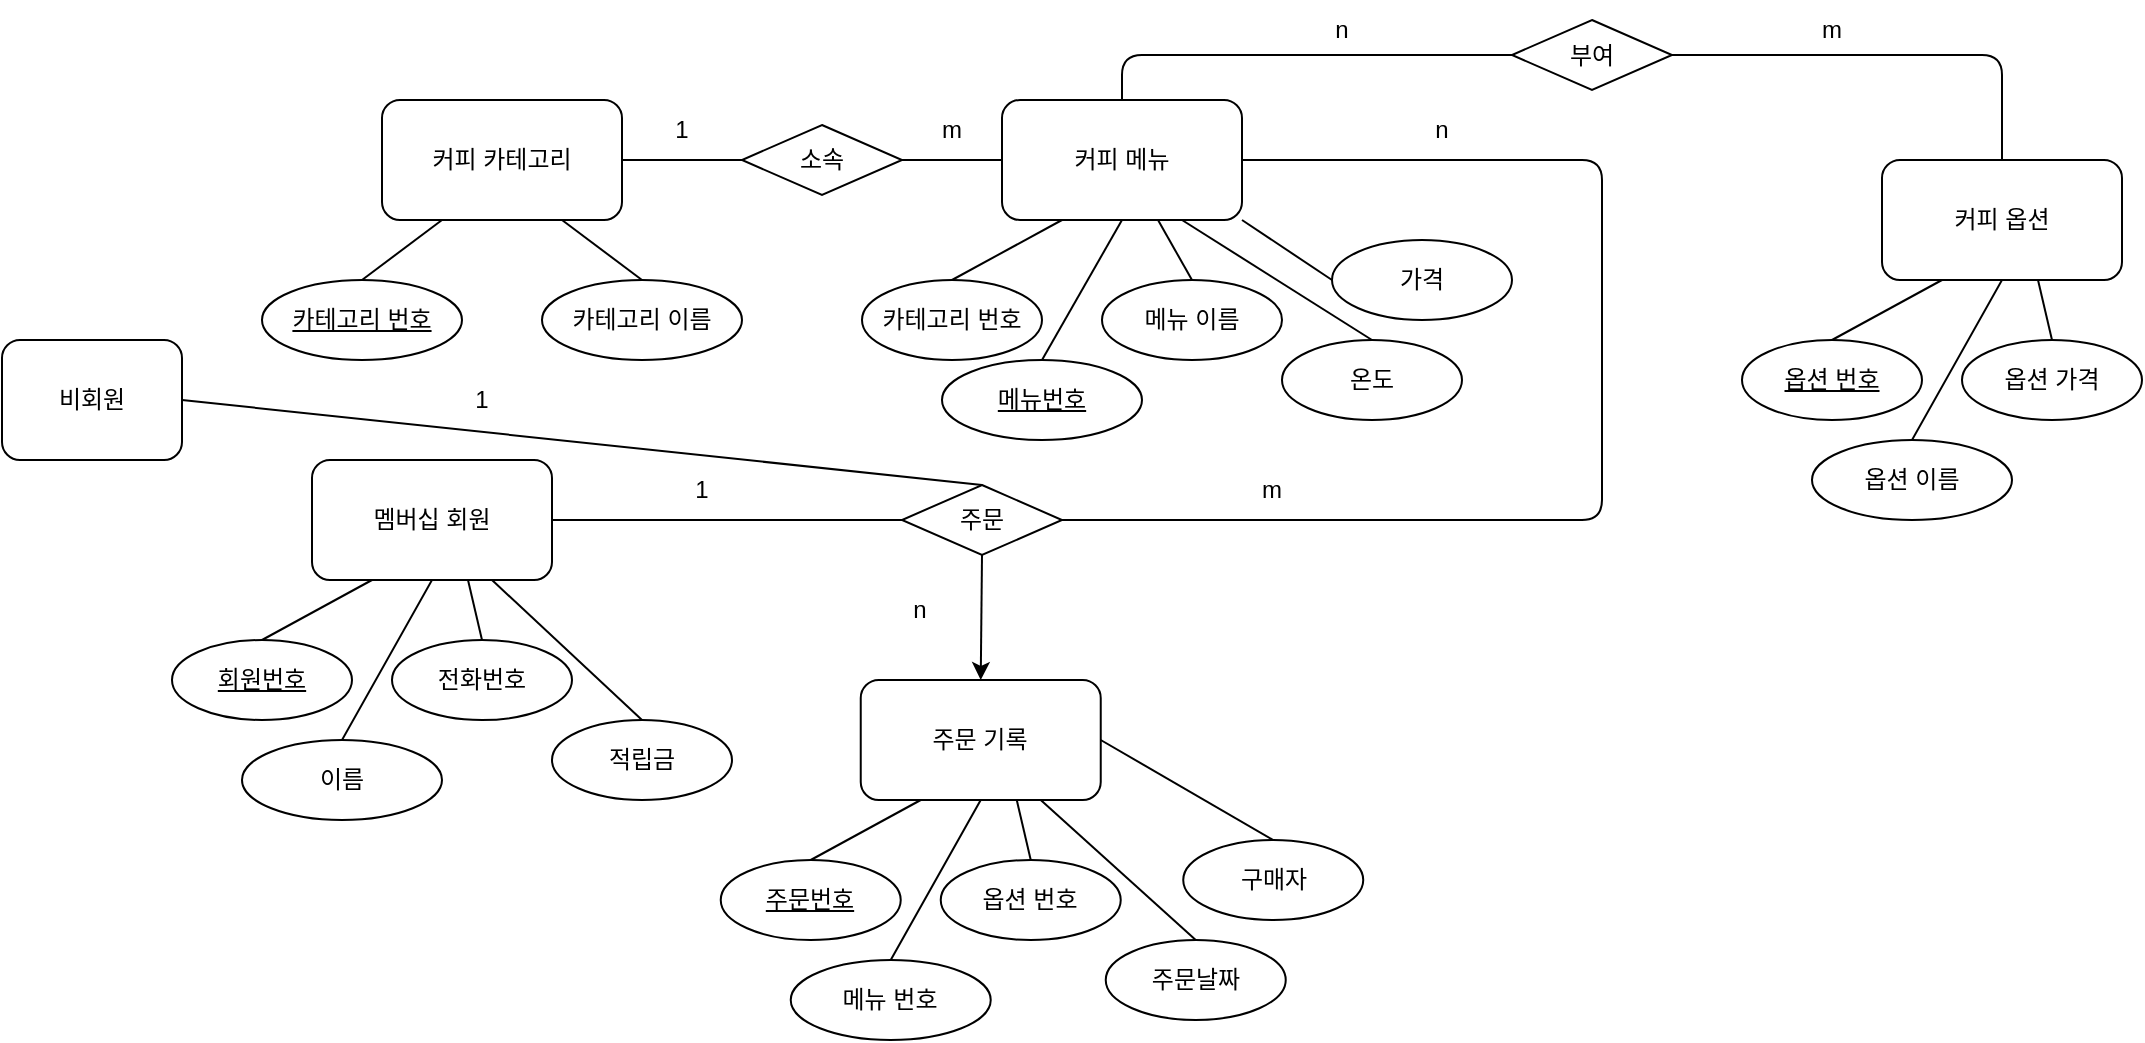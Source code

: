 <mxfile version="18.1.1" type="github">
  <diagram id="R2lEEEUBdFMjLlhIrx00" name="Page-1">
    <mxGraphModel dx="2223" dy="1931" grid="1" gridSize="10" guides="1" tooltips="1" connect="1" arrows="1" fold="1" page="1" pageScale="1" pageWidth="827" pageHeight="1169" math="0" shadow="0" extFonts="Permanent Marker^https://fonts.googleapis.com/css?family=Permanent+Marker">
      <root>
        <mxCell id="0" />
        <mxCell id="1" parent="0" />
        <mxCell id="VNDyjXSrR8N72qDSLMql-7" value="커피 카테고리" style="rounded=1;whiteSpace=wrap;html=1;gradientColor=none;direction=east;rotation=0;flipV=1;flipH=1;" parent="1" vertex="1">
          <mxGeometry x="-350" y="-820" width="120" height="60" as="geometry" />
        </mxCell>
        <mxCell id="VNDyjXSrR8N72qDSLMql-9" value="" style="endArrow=none;html=1;rounded=0;exitX=0.5;exitY=0;exitDx=0;exitDy=0;entryX=0.25;entryY=1;entryDx=0;entryDy=0;" parent="1" source="VNDyjXSrR8N72qDSLMql-10" target="VNDyjXSrR8N72qDSLMql-7" edge="1">
          <mxGeometry width="50" height="50" relative="1" as="geometry">
            <mxPoint x="-370" y="-690" as="sourcePoint" />
            <mxPoint x="-270" y="-780" as="targetPoint" />
          </mxGeometry>
        </mxCell>
        <mxCell id="VNDyjXSrR8N72qDSLMql-10" value="&lt;u&gt;카테고리 번호&lt;/u&gt;" style="ellipse;whiteSpace=wrap;html=1;rounded=0;" parent="1" vertex="1">
          <mxGeometry x="-410" y="-730" width="100" height="40" as="geometry" />
        </mxCell>
        <mxCell id="VNDyjXSrR8N72qDSLMql-12" value="카테고리 이름" style="ellipse;whiteSpace=wrap;html=1;rounded=0;" parent="1" vertex="1">
          <mxGeometry x="-270" y="-730" width="100" height="40" as="geometry" />
        </mxCell>
        <mxCell id="VNDyjXSrR8N72qDSLMql-13" value="" style="endArrow=none;html=1;rounded=0;exitX=0.5;exitY=0;exitDx=0;exitDy=0;entryX=0.75;entryY=1;entryDx=0;entryDy=0;" parent="1" source="VNDyjXSrR8N72qDSLMql-12" target="VNDyjXSrR8N72qDSLMql-7" edge="1">
          <mxGeometry width="50" height="50" relative="1" as="geometry">
            <mxPoint x="-100" y="-570" as="sourcePoint" />
            <mxPoint x="-50" y="-620" as="targetPoint" />
          </mxGeometry>
        </mxCell>
        <mxCell id="VNDyjXSrR8N72qDSLMql-14" value="커피 메뉴" style="rounded=1;whiteSpace=wrap;html=1;" parent="1" vertex="1">
          <mxGeometry x="-40" y="-820" width="120" height="60" as="geometry" />
        </mxCell>
        <mxCell id="VNDyjXSrR8N72qDSLMql-15" value="" style="endArrow=none;html=1;rounded=0;exitX=0.5;exitY=0;exitDx=0;exitDy=0;entryX=0.25;entryY=1;entryDx=0;entryDy=0;" parent="1" source="VNDyjXSrR8N72qDSLMql-16" target="VNDyjXSrR8N72qDSLMql-14" edge="1">
          <mxGeometry width="50" height="50" relative="1" as="geometry">
            <mxPoint x="-40" y="-690" as="sourcePoint" />
            <mxPoint x="10" y="-760" as="targetPoint" />
          </mxGeometry>
        </mxCell>
        <mxCell id="VNDyjXSrR8N72qDSLMql-16" value="카테고리 번호" style="ellipse;whiteSpace=wrap;html=1;rounded=0;" parent="1" vertex="1">
          <mxGeometry x="-110" y="-730" width="90" height="40" as="geometry" />
        </mxCell>
        <mxCell id="VNDyjXSrR8N72qDSLMql-17" value="&lt;u&gt;메뉴번호&lt;/u&gt;" style="ellipse;whiteSpace=wrap;html=1;rounded=0;" parent="1" vertex="1">
          <mxGeometry x="-70" y="-690" width="100" height="40" as="geometry" />
        </mxCell>
        <mxCell id="VNDyjXSrR8N72qDSLMql-18" value="" style="endArrow=none;html=1;rounded=0;exitX=0.5;exitY=0;exitDx=0;exitDy=0;entryX=0.5;entryY=1;entryDx=0;entryDy=0;" parent="1" source="VNDyjXSrR8N72qDSLMql-17" target="VNDyjXSrR8N72qDSLMql-14" edge="1">
          <mxGeometry width="50" height="50" relative="1" as="geometry">
            <mxPoint x="230" y="-570" as="sourcePoint" />
            <mxPoint x="10" y="-760" as="targetPoint" />
          </mxGeometry>
        </mxCell>
        <mxCell id="VNDyjXSrR8N72qDSLMql-19" value="메뉴 이름" style="ellipse;whiteSpace=wrap;html=1;rounded=0;" parent="1" vertex="1">
          <mxGeometry x="10" y="-730" width="90" height="40" as="geometry" />
        </mxCell>
        <mxCell id="VNDyjXSrR8N72qDSLMql-21" value="" style="endArrow=none;html=1;rounded=0;entryX=0.5;entryY=0;entryDx=0;entryDy=0;exitX=0.65;exitY=1;exitDx=0;exitDy=0;exitPerimeter=0;" parent="1" source="VNDyjXSrR8N72qDSLMql-14" target="VNDyjXSrR8N72qDSLMql-19" edge="1">
          <mxGeometry width="50" height="50" relative="1" as="geometry">
            <mxPoint x="60" y="-750" as="sourcePoint" />
            <mxPoint x="-50" y="-620" as="targetPoint" />
          </mxGeometry>
        </mxCell>
        <mxCell id="VNDyjXSrR8N72qDSLMql-22" value="" style="endArrow=none;html=1;rounded=0;entryX=0.5;entryY=0;entryDx=0;entryDy=0;exitX=0.75;exitY=1;exitDx=0;exitDy=0;" parent="1" source="VNDyjXSrR8N72qDSLMql-14" target="VNDyjXSrR8N72qDSLMql-37" edge="1">
          <mxGeometry width="50" height="50" relative="1" as="geometry">
            <mxPoint x="50" y="-770" as="sourcePoint" />
            <mxPoint x="130" y="-700" as="targetPoint" />
          </mxGeometry>
        </mxCell>
        <mxCell id="VNDyjXSrR8N72qDSLMql-23" value="소속" style="rhombus;whiteSpace=wrap;html=1;rounded=0;" parent="1" vertex="1">
          <mxGeometry x="-170" y="-807.5" width="80" height="35" as="geometry" />
        </mxCell>
        <mxCell id="VNDyjXSrR8N72qDSLMql-24" value="" style="endArrow=none;html=1;rounded=0;exitX=1;exitY=0.5;exitDx=0;exitDy=0;entryX=0;entryY=0.5;entryDx=0;entryDy=0;" parent="1" source="VNDyjXSrR8N72qDSLMql-7" target="VNDyjXSrR8N72qDSLMql-23" edge="1">
          <mxGeometry width="50" height="50" relative="1" as="geometry">
            <mxPoint x="-210" y="-780" as="sourcePoint" />
            <mxPoint x="-50" y="-620" as="targetPoint" />
          </mxGeometry>
        </mxCell>
        <mxCell id="VNDyjXSrR8N72qDSLMql-25" value="" style="endArrow=none;html=1;rounded=0;exitX=1;exitY=0.5;exitDx=0;exitDy=0;entryX=0;entryY=0.5;entryDx=0;entryDy=0;" parent="1" source="VNDyjXSrR8N72qDSLMql-23" target="VNDyjXSrR8N72qDSLMql-14" edge="1">
          <mxGeometry width="50" height="50" relative="1" as="geometry">
            <mxPoint x="-220" y="-780" as="sourcePoint" />
            <mxPoint x="-160" y="-780" as="targetPoint" />
          </mxGeometry>
        </mxCell>
        <mxCell id="VNDyjXSrR8N72qDSLMql-27" value="멤버십 회원" style="rounded=1;whiteSpace=wrap;html=1;" parent="1" vertex="1">
          <mxGeometry x="-385" y="-640" width="120" height="60" as="geometry" />
        </mxCell>
        <mxCell id="VNDyjXSrR8N72qDSLMql-28" value="" style="endArrow=none;html=1;rounded=0;exitX=0.5;exitY=0;exitDx=0;exitDy=0;entryX=0.25;entryY=1;entryDx=0;entryDy=0;" parent="1" source="VNDyjXSrR8N72qDSLMql-29" target="VNDyjXSrR8N72qDSLMql-27" edge="1">
          <mxGeometry width="50" height="50" relative="1" as="geometry">
            <mxPoint x="-385" y="-510" as="sourcePoint" />
            <mxPoint x="-335" y="-580" as="targetPoint" />
          </mxGeometry>
        </mxCell>
        <mxCell id="VNDyjXSrR8N72qDSLMql-29" value="&lt;u&gt;회원번호&lt;/u&gt;" style="ellipse;whiteSpace=wrap;html=1;rounded=0;" parent="1" vertex="1">
          <mxGeometry x="-455" y="-550" width="90" height="40" as="geometry" />
        </mxCell>
        <mxCell id="VNDyjXSrR8N72qDSLMql-30" value="이름" style="ellipse;whiteSpace=wrap;html=1;rounded=0;" parent="1" vertex="1">
          <mxGeometry x="-420" y="-500" width="100" height="40" as="geometry" />
        </mxCell>
        <mxCell id="VNDyjXSrR8N72qDSLMql-31" value="" style="endArrow=none;html=1;rounded=0;exitX=0.5;exitY=0;exitDx=0;exitDy=0;entryX=0.5;entryY=1;entryDx=0;entryDy=0;" parent="1" source="VNDyjXSrR8N72qDSLMql-30" target="VNDyjXSrR8N72qDSLMql-27" edge="1">
          <mxGeometry width="50" height="50" relative="1" as="geometry">
            <mxPoint x="-115" y="-390" as="sourcePoint" />
            <mxPoint x="-335" y="-580" as="targetPoint" />
          </mxGeometry>
        </mxCell>
        <mxCell id="VNDyjXSrR8N72qDSLMql-32" value="전화번호" style="ellipse;whiteSpace=wrap;html=1;rounded=0;" parent="1" vertex="1">
          <mxGeometry x="-345" y="-550" width="90" height="40" as="geometry" />
        </mxCell>
        <mxCell id="VNDyjXSrR8N72qDSLMql-33" value="적립금" style="ellipse;whiteSpace=wrap;html=1;rounded=0;" parent="1" vertex="1">
          <mxGeometry x="-265" y="-510" width="90" height="40" as="geometry" />
        </mxCell>
        <mxCell id="VNDyjXSrR8N72qDSLMql-34" value="" style="endArrow=none;html=1;rounded=0;entryX=0.5;entryY=0;entryDx=0;entryDy=0;exitX=0.65;exitY=1;exitDx=0;exitDy=0;exitPerimeter=0;" parent="1" source="VNDyjXSrR8N72qDSLMql-27" target="VNDyjXSrR8N72qDSLMql-32" edge="1">
          <mxGeometry width="50" height="50" relative="1" as="geometry">
            <mxPoint x="-285" y="-570" as="sourcePoint" />
            <mxPoint x="-395" y="-440" as="targetPoint" />
          </mxGeometry>
        </mxCell>
        <mxCell id="VNDyjXSrR8N72qDSLMql-35" value="" style="endArrow=none;html=1;rounded=0;entryX=0.5;entryY=0;entryDx=0;entryDy=0;exitX=0.75;exitY=1;exitDx=0;exitDy=0;" parent="1" source="VNDyjXSrR8N72qDSLMql-27" target="VNDyjXSrR8N72qDSLMql-33" edge="1">
          <mxGeometry width="50" height="50" relative="1" as="geometry">
            <mxPoint x="-295" y="-590" as="sourcePoint" />
            <mxPoint x="-190" y="-540" as="targetPoint" />
          </mxGeometry>
        </mxCell>
        <mxCell id="VNDyjXSrR8N72qDSLMql-37" value="온도" style="ellipse;whiteSpace=wrap;html=1;rounded=0;" parent="1" vertex="1">
          <mxGeometry x="100" y="-700" width="90" height="40" as="geometry" />
        </mxCell>
        <mxCell id="VNDyjXSrR8N72qDSLMql-39" value="1" style="text;html=1;strokeColor=none;fillColor=none;align=center;verticalAlign=middle;whiteSpace=wrap;rounded=0;" parent="1" vertex="1">
          <mxGeometry x="-230" y="-820" width="60" height="30" as="geometry" />
        </mxCell>
        <mxCell id="VNDyjXSrR8N72qDSLMql-40" value="m" style="text;html=1;strokeColor=none;fillColor=none;align=center;verticalAlign=middle;whiteSpace=wrap;rounded=0;" parent="1" vertex="1">
          <mxGeometry x="-95" y="-820" width="60" height="30" as="geometry" />
        </mxCell>
        <mxCell id="VNDyjXSrR8N72qDSLMql-43" value="주문 기록" style="rounded=1;whiteSpace=wrap;html=1;" parent="1" vertex="1">
          <mxGeometry x="-110.63" y="-530" width="120" height="60" as="geometry" />
        </mxCell>
        <mxCell id="VNDyjXSrR8N72qDSLMql-44" value="" style="endArrow=none;html=1;rounded=0;exitX=0.5;exitY=0;exitDx=0;exitDy=0;entryX=0.25;entryY=1;entryDx=0;entryDy=0;" parent="1" source="VNDyjXSrR8N72qDSLMql-45" target="VNDyjXSrR8N72qDSLMql-43" edge="1">
          <mxGeometry width="50" height="50" relative="1" as="geometry">
            <mxPoint x="-110.63" y="-400" as="sourcePoint" />
            <mxPoint x="-60.63" y="-470" as="targetPoint" />
          </mxGeometry>
        </mxCell>
        <mxCell id="VNDyjXSrR8N72qDSLMql-45" value="&lt;u&gt;주문번호&lt;/u&gt;" style="ellipse;whiteSpace=wrap;html=1;rounded=0;" parent="1" vertex="1">
          <mxGeometry x="-180.63" y="-440" width="90" height="40" as="geometry" />
        </mxCell>
        <mxCell id="VNDyjXSrR8N72qDSLMql-46" value="메뉴 번호" style="ellipse;whiteSpace=wrap;html=1;rounded=0;" parent="1" vertex="1">
          <mxGeometry x="-145.63" y="-390" width="100" height="40" as="geometry" />
        </mxCell>
        <mxCell id="VNDyjXSrR8N72qDSLMql-47" value="" style="endArrow=none;html=1;rounded=0;exitX=0.5;exitY=0;exitDx=0;exitDy=0;entryX=0.5;entryY=1;entryDx=0;entryDy=0;" parent="1" source="VNDyjXSrR8N72qDSLMql-46" target="VNDyjXSrR8N72qDSLMql-43" edge="1">
          <mxGeometry width="50" height="50" relative="1" as="geometry">
            <mxPoint x="159.37" y="-280" as="sourcePoint" />
            <mxPoint x="-60.63" y="-470" as="targetPoint" />
          </mxGeometry>
        </mxCell>
        <mxCell id="VNDyjXSrR8N72qDSLMql-48" value="옵션 번호" style="ellipse;whiteSpace=wrap;html=1;rounded=0;" parent="1" vertex="1">
          <mxGeometry x="-70.63" y="-440" width="90" height="40" as="geometry" />
        </mxCell>
        <mxCell id="VNDyjXSrR8N72qDSLMql-49" value="주문날짜" style="ellipse;whiteSpace=wrap;html=1;rounded=0;" parent="1" vertex="1">
          <mxGeometry x="11.87" y="-400" width="90" height="40" as="geometry" />
        </mxCell>
        <mxCell id="VNDyjXSrR8N72qDSLMql-50" value="" style="endArrow=none;html=1;rounded=0;entryX=0.5;entryY=0;entryDx=0;entryDy=0;exitX=0.65;exitY=1;exitDx=0;exitDy=0;exitPerimeter=0;" parent="1" source="VNDyjXSrR8N72qDSLMql-43" target="VNDyjXSrR8N72qDSLMql-48" edge="1">
          <mxGeometry width="50" height="50" relative="1" as="geometry">
            <mxPoint x="-10.63" y="-460" as="sourcePoint" />
            <mxPoint x="-120.63" y="-330" as="targetPoint" />
          </mxGeometry>
        </mxCell>
        <mxCell id="VNDyjXSrR8N72qDSLMql-51" value="" style="endArrow=none;html=1;rounded=0;entryX=0.5;entryY=0;entryDx=0;entryDy=0;exitX=0.75;exitY=1;exitDx=0;exitDy=0;" parent="1" source="VNDyjXSrR8N72qDSLMql-43" target="VNDyjXSrR8N72qDSLMql-49" edge="1">
          <mxGeometry width="50" height="50" relative="1" as="geometry">
            <mxPoint x="-20.63" y="-480" as="sourcePoint" />
            <mxPoint x="84.37" y="-430" as="targetPoint" />
          </mxGeometry>
        </mxCell>
        <mxCell id="VNDyjXSrR8N72qDSLMql-60" value="주문" style="rhombus;whiteSpace=wrap;html=1;rounded=0;" parent="1" vertex="1">
          <mxGeometry x="-90" y="-627.5" width="80" height="35" as="geometry" />
        </mxCell>
        <mxCell id="VNDyjXSrR8N72qDSLMql-62" value="" style="endArrow=none;html=1;exitX=1;exitY=0.5;exitDx=0;exitDy=0;entryX=0;entryY=0.5;entryDx=0;entryDy=0;startArrow=none;" parent="1" source="VNDyjXSrR8N72qDSLMql-27" target="VNDyjXSrR8N72qDSLMql-60" edge="1">
          <mxGeometry width="50" height="50" relative="1" as="geometry">
            <mxPoint x="90" y="-780" as="sourcePoint" />
            <mxPoint x="210" y="-780" as="targetPoint" />
          </mxGeometry>
        </mxCell>
        <mxCell id="VNDyjXSrR8N72qDSLMql-65" value="" style="endArrow=none;html=1;exitX=1;exitY=0.5;exitDx=0;exitDy=0;entryX=1;entryY=0.5;entryDx=0;entryDy=0;edgeStyle=orthogonalEdgeStyle;startArrow=none;" parent="1" source="VNDyjXSrR8N72qDSLMql-14" target="VNDyjXSrR8N72qDSLMql-60" edge="1">
          <mxGeometry width="50" height="50" relative="1" as="geometry">
            <mxPoint x="-255" y="-600" as="sourcePoint" />
            <mxPoint x="-190" y="-600" as="targetPoint" />
            <Array as="points">
              <mxPoint x="260" y="-790" />
              <mxPoint x="260" y="-610" />
            </Array>
          </mxGeometry>
        </mxCell>
        <mxCell id="VNDyjXSrR8N72qDSLMql-66" value="n" style="text;html=1;strokeColor=none;fillColor=none;align=center;verticalAlign=middle;whiteSpace=wrap;rounded=0;" parent="1" vertex="1">
          <mxGeometry x="150" y="-820" width="60" height="30" as="geometry" />
        </mxCell>
        <mxCell id="VNDyjXSrR8N72qDSLMql-69" value="n" style="text;html=1;strokeColor=none;fillColor=none;align=center;verticalAlign=middle;whiteSpace=wrap;rounded=0;" parent="1" vertex="1">
          <mxGeometry x="-110.63" y="-580" width="60" height="30" as="geometry" />
        </mxCell>
        <mxCell id="VNDyjXSrR8N72qDSLMql-70" value="커피 옵션" style="rounded=1;whiteSpace=wrap;html=1;" parent="1" vertex="1">
          <mxGeometry x="400" y="-790" width="120" height="60" as="geometry" />
        </mxCell>
        <mxCell id="VNDyjXSrR8N72qDSLMql-71" value="" style="endArrow=none;html=1;rounded=0;exitX=0.5;exitY=0;exitDx=0;exitDy=0;entryX=0.25;entryY=1;entryDx=0;entryDy=0;" parent="1" source="VNDyjXSrR8N72qDSLMql-72" target="VNDyjXSrR8N72qDSLMql-70" edge="1">
          <mxGeometry width="50" height="50" relative="1" as="geometry">
            <mxPoint x="400" y="-660" as="sourcePoint" />
            <mxPoint x="450" y="-730" as="targetPoint" />
          </mxGeometry>
        </mxCell>
        <mxCell id="VNDyjXSrR8N72qDSLMql-72" value="&lt;u&gt;옵션 번호&lt;/u&gt;" style="ellipse;whiteSpace=wrap;html=1;rounded=0;" parent="1" vertex="1">
          <mxGeometry x="330" y="-700" width="90" height="40" as="geometry" />
        </mxCell>
        <mxCell id="VNDyjXSrR8N72qDSLMql-73" value="옵션 이름" style="ellipse;whiteSpace=wrap;html=1;rounded=0;" parent="1" vertex="1">
          <mxGeometry x="365" y="-650" width="100" height="40" as="geometry" />
        </mxCell>
        <mxCell id="VNDyjXSrR8N72qDSLMql-74" value="" style="endArrow=none;html=1;rounded=0;exitX=0.5;exitY=0;exitDx=0;exitDy=0;entryX=0.5;entryY=1;entryDx=0;entryDy=0;" parent="1" source="VNDyjXSrR8N72qDSLMql-73" target="VNDyjXSrR8N72qDSLMql-70" edge="1">
          <mxGeometry width="50" height="50" relative="1" as="geometry">
            <mxPoint x="670" y="-540" as="sourcePoint" />
            <mxPoint x="450" y="-730" as="targetPoint" />
          </mxGeometry>
        </mxCell>
        <mxCell id="VNDyjXSrR8N72qDSLMql-75" value="옵션 가격" style="ellipse;whiteSpace=wrap;html=1;rounded=0;" parent="1" vertex="1">
          <mxGeometry x="440" y="-700" width="90" height="40" as="geometry" />
        </mxCell>
        <mxCell id="VNDyjXSrR8N72qDSLMql-77" value="" style="endArrow=none;html=1;rounded=0;entryX=0.5;entryY=0;entryDx=0;entryDy=0;exitX=0.65;exitY=1;exitDx=0;exitDy=0;exitPerimeter=0;" parent="1" source="VNDyjXSrR8N72qDSLMql-70" target="VNDyjXSrR8N72qDSLMql-75" edge="1">
          <mxGeometry width="50" height="50" relative="1" as="geometry">
            <mxPoint x="500" y="-720" as="sourcePoint" />
            <mxPoint x="390" y="-590" as="targetPoint" />
          </mxGeometry>
        </mxCell>
        <mxCell id="VNDyjXSrR8N72qDSLMql-79" value="가격" style="ellipse;whiteSpace=wrap;html=1;rounded=0;" parent="1" vertex="1">
          <mxGeometry x="125" y="-750" width="90" height="40" as="geometry" />
        </mxCell>
        <mxCell id="VNDyjXSrR8N72qDSLMql-80" value="" style="endArrow=none;html=1;rounded=0;entryX=0;entryY=0.5;entryDx=0;entryDy=0;exitX=1;exitY=1;exitDx=0;exitDy=0;" parent="1" source="VNDyjXSrR8N72qDSLMql-14" target="VNDyjXSrR8N72qDSLMql-79" edge="1">
          <mxGeometry width="50" height="50" relative="1" as="geometry">
            <mxPoint x="60" y="-750" as="sourcePoint" />
            <mxPoint x="140" y="-690" as="targetPoint" />
          </mxGeometry>
        </mxCell>
        <mxCell id="VNDyjXSrR8N72qDSLMql-86" value="부여" style="rhombus;whiteSpace=wrap;html=1;rounded=0;" parent="1" vertex="1">
          <mxGeometry x="215" y="-860" width="80" height="35" as="geometry" />
        </mxCell>
        <mxCell id="VNDyjXSrR8N72qDSLMql-87" value="" style="endArrow=none;html=1;exitX=0.5;exitY=0;exitDx=0;exitDy=0;entryX=0;entryY=0.5;entryDx=0;entryDy=0;edgeStyle=orthogonalEdgeStyle;" parent="1" source="VNDyjXSrR8N72qDSLMql-14" target="VNDyjXSrR8N72qDSLMql-86" edge="1">
          <mxGeometry width="50" height="50" relative="1" as="geometry">
            <mxPoint x="90" y="-780" as="sourcePoint" />
            <mxPoint y="-600" as="targetPoint" />
          </mxGeometry>
        </mxCell>
        <mxCell id="VNDyjXSrR8N72qDSLMql-88" value="" style="endArrow=none;html=1;exitX=0.5;exitY=0;exitDx=0;exitDy=0;entryX=1;entryY=0.5;entryDx=0;entryDy=0;edgeStyle=orthogonalEdgeStyle;" parent="1" source="VNDyjXSrR8N72qDSLMql-70" target="VNDyjXSrR8N72qDSLMql-86" edge="1">
          <mxGeometry width="50" height="50" relative="1" as="geometry">
            <mxPoint x="30" y="-810" as="sourcePoint" />
            <mxPoint x="225" y="-832.5" as="targetPoint" />
          </mxGeometry>
        </mxCell>
        <mxCell id="VNDyjXSrR8N72qDSLMql-89" value="n" style="text;html=1;strokeColor=none;fillColor=none;align=center;verticalAlign=middle;whiteSpace=wrap;rounded=0;" parent="1" vertex="1">
          <mxGeometry x="100" y="-870" width="60" height="30" as="geometry" />
        </mxCell>
        <mxCell id="VNDyjXSrR8N72qDSLMql-90" value="m" style="text;html=1;strokeColor=none;fillColor=none;align=center;verticalAlign=middle;whiteSpace=wrap;rounded=0;" parent="1" vertex="1">
          <mxGeometry x="345" y="-870" width="60" height="30" as="geometry" />
        </mxCell>
        <mxCell id="VNDyjXSrR8N72qDSLMql-91" value="비회원" style="rounded=1;whiteSpace=wrap;html=1;" parent="1" vertex="1">
          <mxGeometry x="-540" y="-700" width="90" height="60" as="geometry" />
        </mxCell>
        <mxCell id="VNDyjXSrR8N72qDSLMql-92" value="구매자" style="ellipse;whiteSpace=wrap;html=1;rounded=0;" parent="1" vertex="1">
          <mxGeometry x="50.62" y="-450" width="90" height="40" as="geometry" />
        </mxCell>
        <mxCell id="VNDyjXSrR8N72qDSLMql-93" value="" style="endArrow=none;html=1;exitX=0.5;exitY=0;exitDx=0;exitDy=0;entryX=1;entryY=0.5;entryDx=0;entryDy=0;" parent="1" source="VNDyjXSrR8N72qDSLMql-92" target="VNDyjXSrR8N72qDSLMql-43" edge="1">
          <mxGeometry width="50" height="50" relative="1" as="geometry">
            <mxPoint x="180.62" y="-640" as="sourcePoint" />
            <mxPoint x="230.62" y="-690" as="targetPoint" />
          </mxGeometry>
        </mxCell>
        <mxCell id="VNDyjXSrR8N72qDSLMql-95" value="" style="endArrow=none;html=1;exitX=0.5;exitY=0;exitDx=0;exitDy=0;entryX=0.5;entryY=1;entryDx=0;entryDy=0;startArrow=classic;startFill=1;" parent="1" source="VNDyjXSrR8N72qDSLMql-43" target="VNDyjXSrR8N72qDSLMql-60" edge="1">
          <mxGeometry width="50" height="50" relative="1" as="geometry">
            <mxPoint x="-80" y="-500" as="sourcePoint" />
            <mxPoint x="-30" y="-550" as="targetPoint" />
          </mxGeometry>
        </mxCell>
        <mxCell id="0P3MFjuRCQ5Sx7P-Q-32-2" value="1" style="text;html=1;strokeColor=none;fillColor=none;align=center;verticalAlign=middle;whiteSpace=wrap;rounded=0;" parent="1" vertex="1">
          <mxGeometry x="-220" y="-640" width="60" height="30" as="geometry" />
        </mxCell>
        <mxCell id="0P3MFjuRCQ5Sx7P-Q-32-8" value="m" style="text;html=1;strokeColor=none;fillColor=none;align=center;verticalAlign=middle;whiteSpace=wrap;rounded=0;" parent="1" vertex="1">
          <mxGeometry x="65" y="-640" width="60" height="30" as="geometry" />
        </mxCell>
        <mxCell id="0P3MFjuRCQ5Sx7P-Q-32-9" value="" style="endArrow=none;html=1;exitX=1;exitY=0.5;exitDx=0;exitDy=0;edgeStyle=orthogonalEdgeStyle;" parent="1" source="VNDyjXSrR8N72qDSLMql-14" edge="1">
          <mxGeometry width="50" height="50" relative="1" as="geometry">
            <mxPoint x="80" y="-790" as="sourcePoint" />
            <mxPoint x="80" y="-790" as="targetPoint" />
            <Array as="points" />
          </mxGeometry>
        </mxCell>
        <mxCell id="0P3MFjuRCQ5Sx7P-Q-32-10" value="1" style="text;html=1;strokeColor=none;fillColor=none;align=center;verticalAlign=middle;whiteSpace=wrap;rounded=0;" parent="1" vertex="1">
          <mxGeometry x="-330" y="-685" width="60" height="30" as="geometry" />
        </mxCell>
        <mxCell id="0P3MFjuRCQ5Sx7P-Q-32-18" value="" style="endArrow=none;html=1;rounded=0;exitX=1;exitY=0.5;exitDx=0;exitDy=0;entryX=0.5;entryY=0;entryDx=0;entryDy=0;" parent="1" source="VNDyjXSrR8N72qDSLMql-91" target="VNDyjXSrR8N72qDSLMql-60" edge="1">
          <mxGeometry width="50" height="50" relative="1" as="geometry">
            <mxPoint y="-600" as="sourcePoint" />
            <mxPoint x="50" y="-650" as="targetPoint" />
          </mxGeometry>
        </mxCell>
      </root>
    </mxGraphModel>
  </diagram>
</mxfile>
